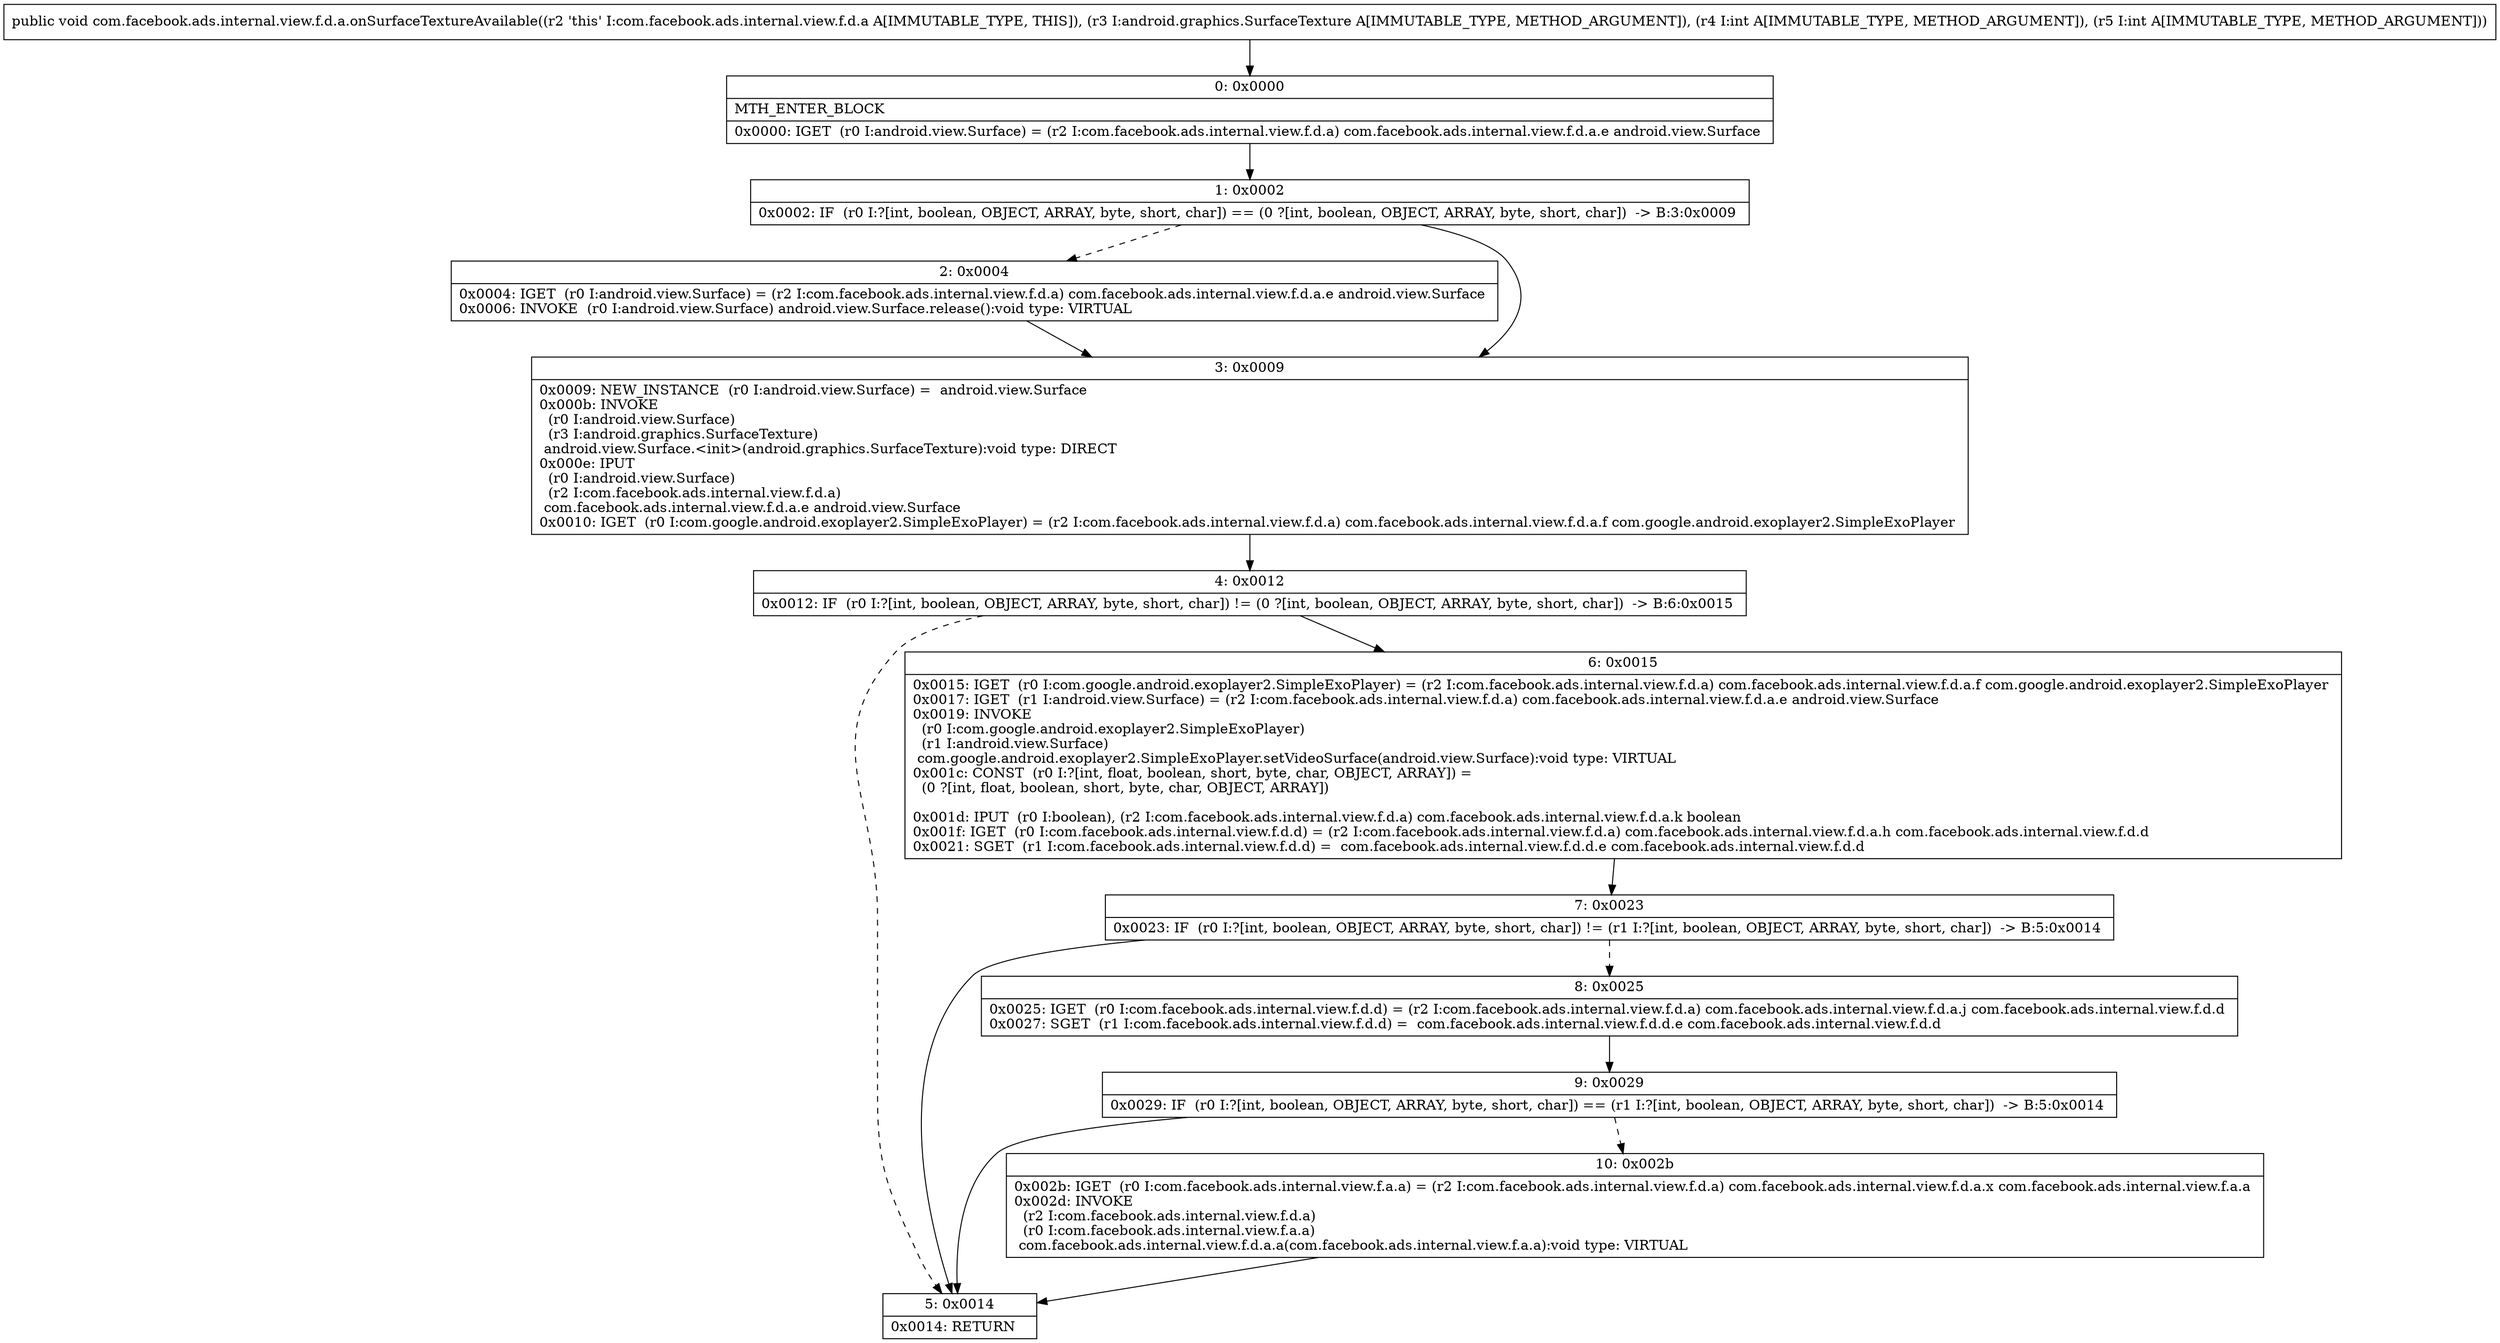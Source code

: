 digraph "CFG forcom.facebook.ads.internal.view.f.d.a.onSurfaceTextureAvailable(Landroid\/graphics\/SurfaceTexture;II)V" {
Node_0 [shape=record,label="{0\:\ 0x0000|MTH_ENTER_BLOCK\l|0x0000: IGET  (r0 I:android.view.Surface) = (r2 I:com.facebook.ads.internal.view.f.d.a) com.facebook.ads.internal.view.f.d.a.e android.view.Surface \l}"];
Node_1 [shape=record,label="{1\:\ 0x0002|0x0002: IF  (r0 I:?[int, boolean, OBJECT, ARRAY, byte, short, char]) == (0 ?[int, boolean, OBJECT, ARRAY, byte, short, char])  \-\> B:3:0x0009 \l}"];
Node_2 [shape=record,label="{2\:\ 0x0004|0x0004: IGET  (r0 I:android.view.Surface) = (r2 I:com.facebook.ads.internal.view.f.d.a) com.facebook.ads.internal.view.f.d.a.e android.view.Surface \l0x0006: INVOKE  (r0 I:android.view.Surface) android.view.Surface.release():void type: VIRTUAL \l}"];
Node_3 [shape=record,label="{3\:\ 0x0009|0x0009: NEW_INSTANCE  (r0 I:android.view.Surface) =  android.view.Surface \l0x000b: INVOKE  \l  (r0 I:android.view.Surface)\l  (r3 I:android.graphics.SurfaceTexture)\l android.view.Surface.\<init\>(android.graphics.SurfaceTexture):void type: DIRECT \l0x000e: IPUT  \l  (r0 I:android.view.Surface)\l  (r2 I:com.facebook.ads.internal.view.f.d.a)\l com.facebook.ads.internal.view.f.d.a.e android.view.Surface \l0x0010: IGET  (r0 I:com.google.android.exoplayer2.SimpleExoPlayer) = (r2 I:com.facebook.ads.internal.view.f.d.a) com.facebook.ads.internal.view.f.d.a.f com.google.android.exoplayer2.SimpleExoPlayer \l}"];
Node_4 [shape=record,label="{4\:\ 0x0012|0x0012: IF  (r0 I:?[int, boolean, OBJECT, ARRAY, byte, short, char]) != (0 ?[int, boolean, OBJECT, ARRAY, byte, short, char])  \-\> B:6:0x0015 \l}"];
Node_5 [shape=record,label="{5\:\ 0x0014|0x0014: RETURN   \l}"];
Node_6 [shape=record,label="{6\:\ 0x0015|0x0015: IGET  (r0 I:com.google.android.exoplayer2.SimpleExoPlayer) = (r2 I:com.facebook.ads.internal.view.f.d.a) com.facebook.ads.internal.view.f.d.a.f com.google.android.exoplayer2.SimpleExoPlayer \l0x0017: IGET  (r1 I:android.view.Surface) = (r2 I:com.facebook.ads.internal.view.f.d.a) com.facebook.ads.internal.view.f.d.a.e android.view.Surface \l0x0019: INVOKE  \l  (r0 I:com.google.android.exoplayer2.SimpleExoPlayer)\l  (r1 I:android.view.Surface)\l com.google.android.exoplayer2.SimpleExoPlayer.setVideoSurface(android.view.Surface):void type: VIRTUAL \l0x001c: CONST  (r0 I:?[int, float, boolean, short, byte, char, OBJECT, ARRAY]) = \l  (0 ?[int, float, boolean, short, byte, char, OBJECT, ARRAY])\l \l0x001d: IPUT  (r0 I:boolean), (r2 I:com.facebook.ads.internal.view.f.d.a) com.facebook.ads.internal.view.f.d.a.k boolean \l0x001f: IGET  (r0 I:com.facebook.ads.internal.view.f.d.d) = (r2 I:com.facebook.ads.internal.view.f.d.a) com.facebook.ads.internal.view.f.d.a.h com.facebook.ads.internal.view.f.d.d \l0x0021: SGET  (r1 I:com.facebook.ads.internal.view.f.d.d) =  com.facebook.ads.internal.view.f.d.d.e com.facebook.ads.internal.view.f.d.d \l}"];
Node_7 [shape=record,label="{7\:\ 0x0023|0x0023: IF  (r0 I:?[int, boolean, OBJECT, ARRAY, byte, short, char]) != (r1 I:?[int, boolean, OBJECT, ARRAY, byte, short, char])  \-\> B:5:0x0014 \l}"];
Node_8 [shape=record,label="{8\:\ 0x0025|0x0025: IGET  (r0 I:com.facebook.ads.internal.view.f.d.d) = (r2 I:com.facebook.ads.internal.view.f.d.a) com.facebook.ads.internal.view.f.d.a.j com.facebook.ads.internal.view.f.d.d \l0x0027: SGET  (r1 I:com.facebook.ads.internal.view.f.d.d) =  com.facebook.ads.internal.view.f.d.d.e com.facebook.ads.internal.view.f.d.d \l}"];
Node_9 [shape=record,label="{9\:\ 0x0029|0x0029: IF  (r0 I:?[int, boolean, OBJECT, ARRAY, byte, short, char]) == (r1 I:?[int, boolean, OBJECT, ARRAY, byte, short, char])  \-\> B:5:0x0014 \l}"];
Node_10 [shape=record,label="{10\:\ 0x002b|0x002b: IGET  (r0 I:com.facebook.ads.internal.view.f.a.a) = (r2 I:com.facebook.ads.internal.view.f.d.a) com.facebook.ads.internal.view.f.d.a.x com.facebook.ads.internal.view.f.a.a \l0x002d: INVOKE  \l  (r2 I:com.facebook.ads.internal.view.f.d.a)\l  (r0 I:com.facebook.ads.internal.view.f.a.a)\l com.facebook.ads.internal.view.f.d.a.a(com.facebook.ads.internal.view.f.a.a):void type: VIRTUAL \l}"];
MethodNode[shape=record,label="{public void com.facebook.ads.internal.view.f.d.a.onSurfaceTextureAvailable((r2 'this' I:com.facebook.ads.internal.view.f.d.a A[IMMUTABLE_TYPE, THIS]), (r3 I:android.graphics.SurfaceTexture A[IMMUTABLE_TYPE, METHOD_ARGUMENT]), (r4 I:int A[IMMUTABLE_TYPE, METHOD_ARGUMENT]), (r5 I:int A[IMMUTABLE_TYPE, METHOD_ARGUMENT])) }"];
MethodNode -> Node_0;
Node_0 -> Node_1;
Node_1 -> Node_2[style=dashed];
Node_1 -> Node_3;
Node_2 -> Node_3;
Node_3 -> Node_4;
Node_4 -> Node_5[style=dashed];
Node_4 -> Node_6;
Node_6 -> Node_7;
Node_7 -> Node_5;
Node_7 -> Node_8[style=dashed];
Node_8 -> Node_9;
Node_9 -> Node_5;
Node_9 -> Node_10[style=dashed];
Node_10 -> Node_5;
}


